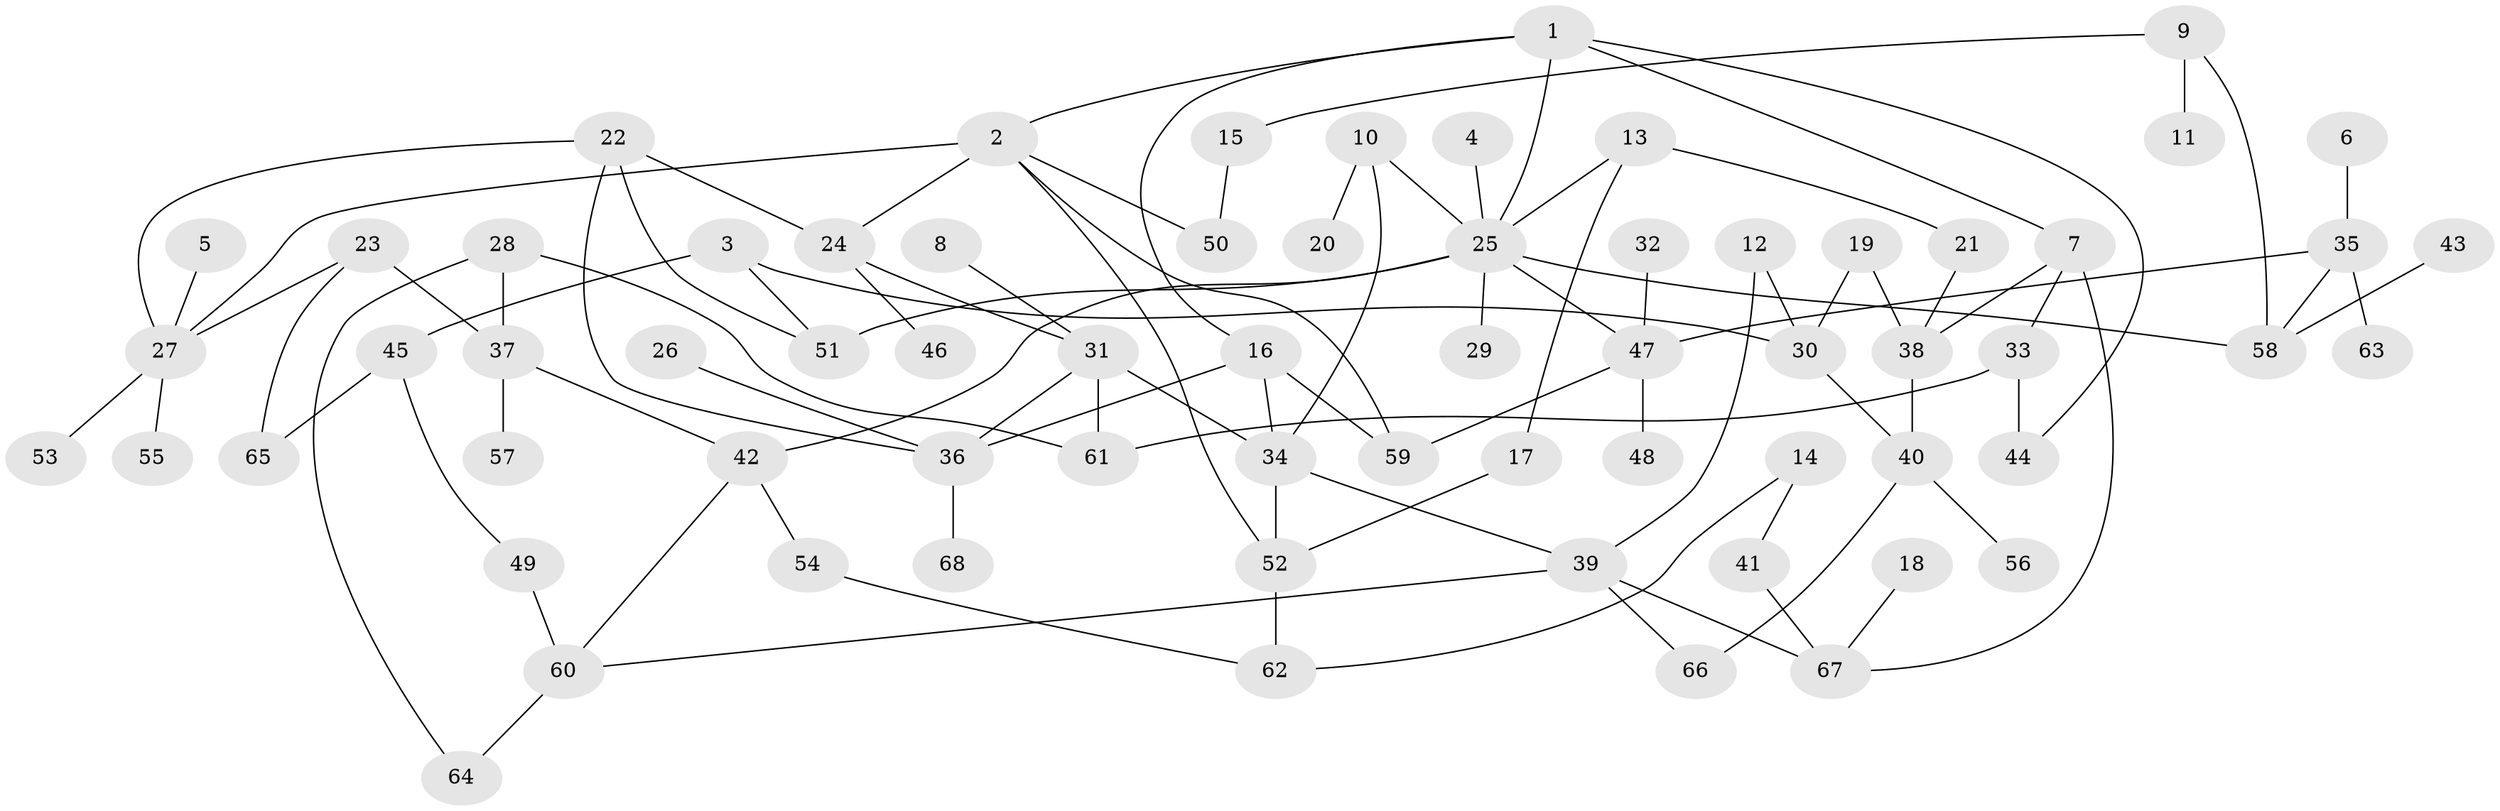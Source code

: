 // original degree distribution, {3: 0.15555555555555556, 5: 0.06666666666666667, 8: 0.007407407407407408, 4: 0.0962962962962963, 6: 0.02962962962962963, 1: 0.3111111111111111, 2: 0.3333333333333333}
// Generated by graph-tools (version 1.1) at 2025/49/03/09/25 03:49:24]
// undirected, 68 vertices, 95 edges
graph export_dot {
graph [start="1"]
  node [color=gray90,style=filled];
  1;
  2;
  3;
  4;
  5;
  6;
  7;
  8;
  9;
  10;
  11;
  12;
  13;
  14;
  15;
  16;
  17;
  18;
  19;
  20;
  21;
  22;
  23;
  24;
  25;
  26;
  27;
  28;
  29;
  30;
  31;
  32;
  33;
  34;
  35;
  36;
  37;
  38;
  39;
  40;
  41;
  42;
  43;
  44;
  45;
  46;
  47;
  48;
  49;
  50;
  51;
  52;
  53;
  54;
  55;
  56;
  57;
  58;
  59;
  60;
  61;
  62;
  63;
  64;
  65;
  66;
  67;
  68;
  1 -- 2 [weight=1.0];
  1 -- 7 [weight=1.0];
  1 -- 16 [weight=1.0];
  1 -- 25 [weight=1.0];
  1 -- 44 [weight=1.0];
  2 -- 24 [weight=1.0];
  2 -- 27 [weight=1.0];
  2 -- 50 [weight=1.0];
  2 -- 52 [weight=1.0];
  2 -- 59 [weight=1.0];
  3 -- 30 [weight=1.0];
  3 -- 45 [weight=1.0];
  3 -- 51 [weight=1.0];
  4 -- 25 [weight=1.0];
  5 -- 27 [weight=1.0];
  6 -- 35 [weight=1.0];
  7 -- 33 [weight=1.0];
  7 -- 38 [weight=1.0];
  7 -- 67 [weight=1.0];
  8 -- 31 [weight=1.0];
  9 -- 11 [weight=1.0];
  9 -- 15 [weight=1.0];
  9 -- 58 [weight=1.0];
  10 -- 20 [weight=1.0];
  10 -- 25 [weight=1.0];
  10 -- 34 [weight=1.0];
  12 -- 30 [weight=1.0];
  12 -- 39 [weight=1.0];
  13 -- 17 [weight=1.0];
  13 -- 21 [weight=1.0];
  13 -- 25 [weight=1.0];
  14 -- 41 [weight=1.0];
  14 -- 62 [weight=1.0];
  15 -- 50 [weight=1.0];
  16 -- 34 [weight=1.0];
  16 -- 36 [weight=1.0];
  16 -- 59 [weight=1.0];
  17 -- 52 [weight=1.0];
  18 -- 67 [weight=1.0];
  19 -- 30 [weight=1.0];
  19 -- 38 [weight=1.0];
  21 -- 38 [weight=1.0];
  22 -- 24 [weight=1.0];
  22 -- 27 [weight=1.0];
  22 -- 36 [weight=1.0];
  22 -- 51 [weight=1.0];
  23 -- 27 [weight=1.0];
  23 -- 37 [weight=1.0];
  23 -- 65 [weight=1.0];
  24 -- 31 [weight=1.0];
  24 -- 46 [weight=1.0];
  25 -- 29 [weight=1.0];
  25 -- 42 [weight=1.0];
  25 -- 47 [weight=1.0];
  25 -- 51 [weight=1.0];
  25 -- 58 [weight=1.0];
  26 -- 36 [weight=1.0];
  27 -- 53 [weight=1.0];
  27 -- 55 [weight=1.0];
  28 -- 37 [weight=1.0];
  28 -- 61 [weight=1.0];
  28 -- 64 [weight=1.0];
  30 -- 40 [weight=1.0];
  31 -- 34 [weight=1.0];
  31 -- 36 [weight=1.0];
  31 -- 61 [weight=1.0];
  32 -- 47 [weight=1.0];
  33 -- 44 [weight=1.0];
  33 -- 61 [weight=1.0];
  34 -- 39 [weight=1.0];
  34 -- 52 [weight=1.0];
  35 -- 47 [weight=1.0];
  35 -- 58 [weight=1.0];
  35 -- 63 [weight=1.0];
  36 -- 68 [weight=1.0];
  37 -- 42 [weight=1.0];
  37 -- 57 [weight=1.0];
  38 -- 40 [weight=1.0];
  39 -- 60 [weight=1.0];
  39 -- 66 [weight=1.0];
  39 -- 67 [weight=1.0];
  40 -- 56 [weight=1.0];
  40 -- 66 [weight=1.0];
  41 -- 67 [weight=1.0];
  42 -- 54 [weight=1.0];
  42 -- 60 [weight=1.0];
  43 -- 58 [weight=1.0];
  45 -- 49 [weight=1.0];
  45 -- 65 [weight=1.0];
  47 -- 48 [weight=1.0];
  47 -- 59 [weight=1.0];
  49 -- 60 [weight=1.0];
  52 -- 62 [weight=1.0];
  54 -- 62 [weight=1.0];
  60 -- 64 [weight=1.0];
}
